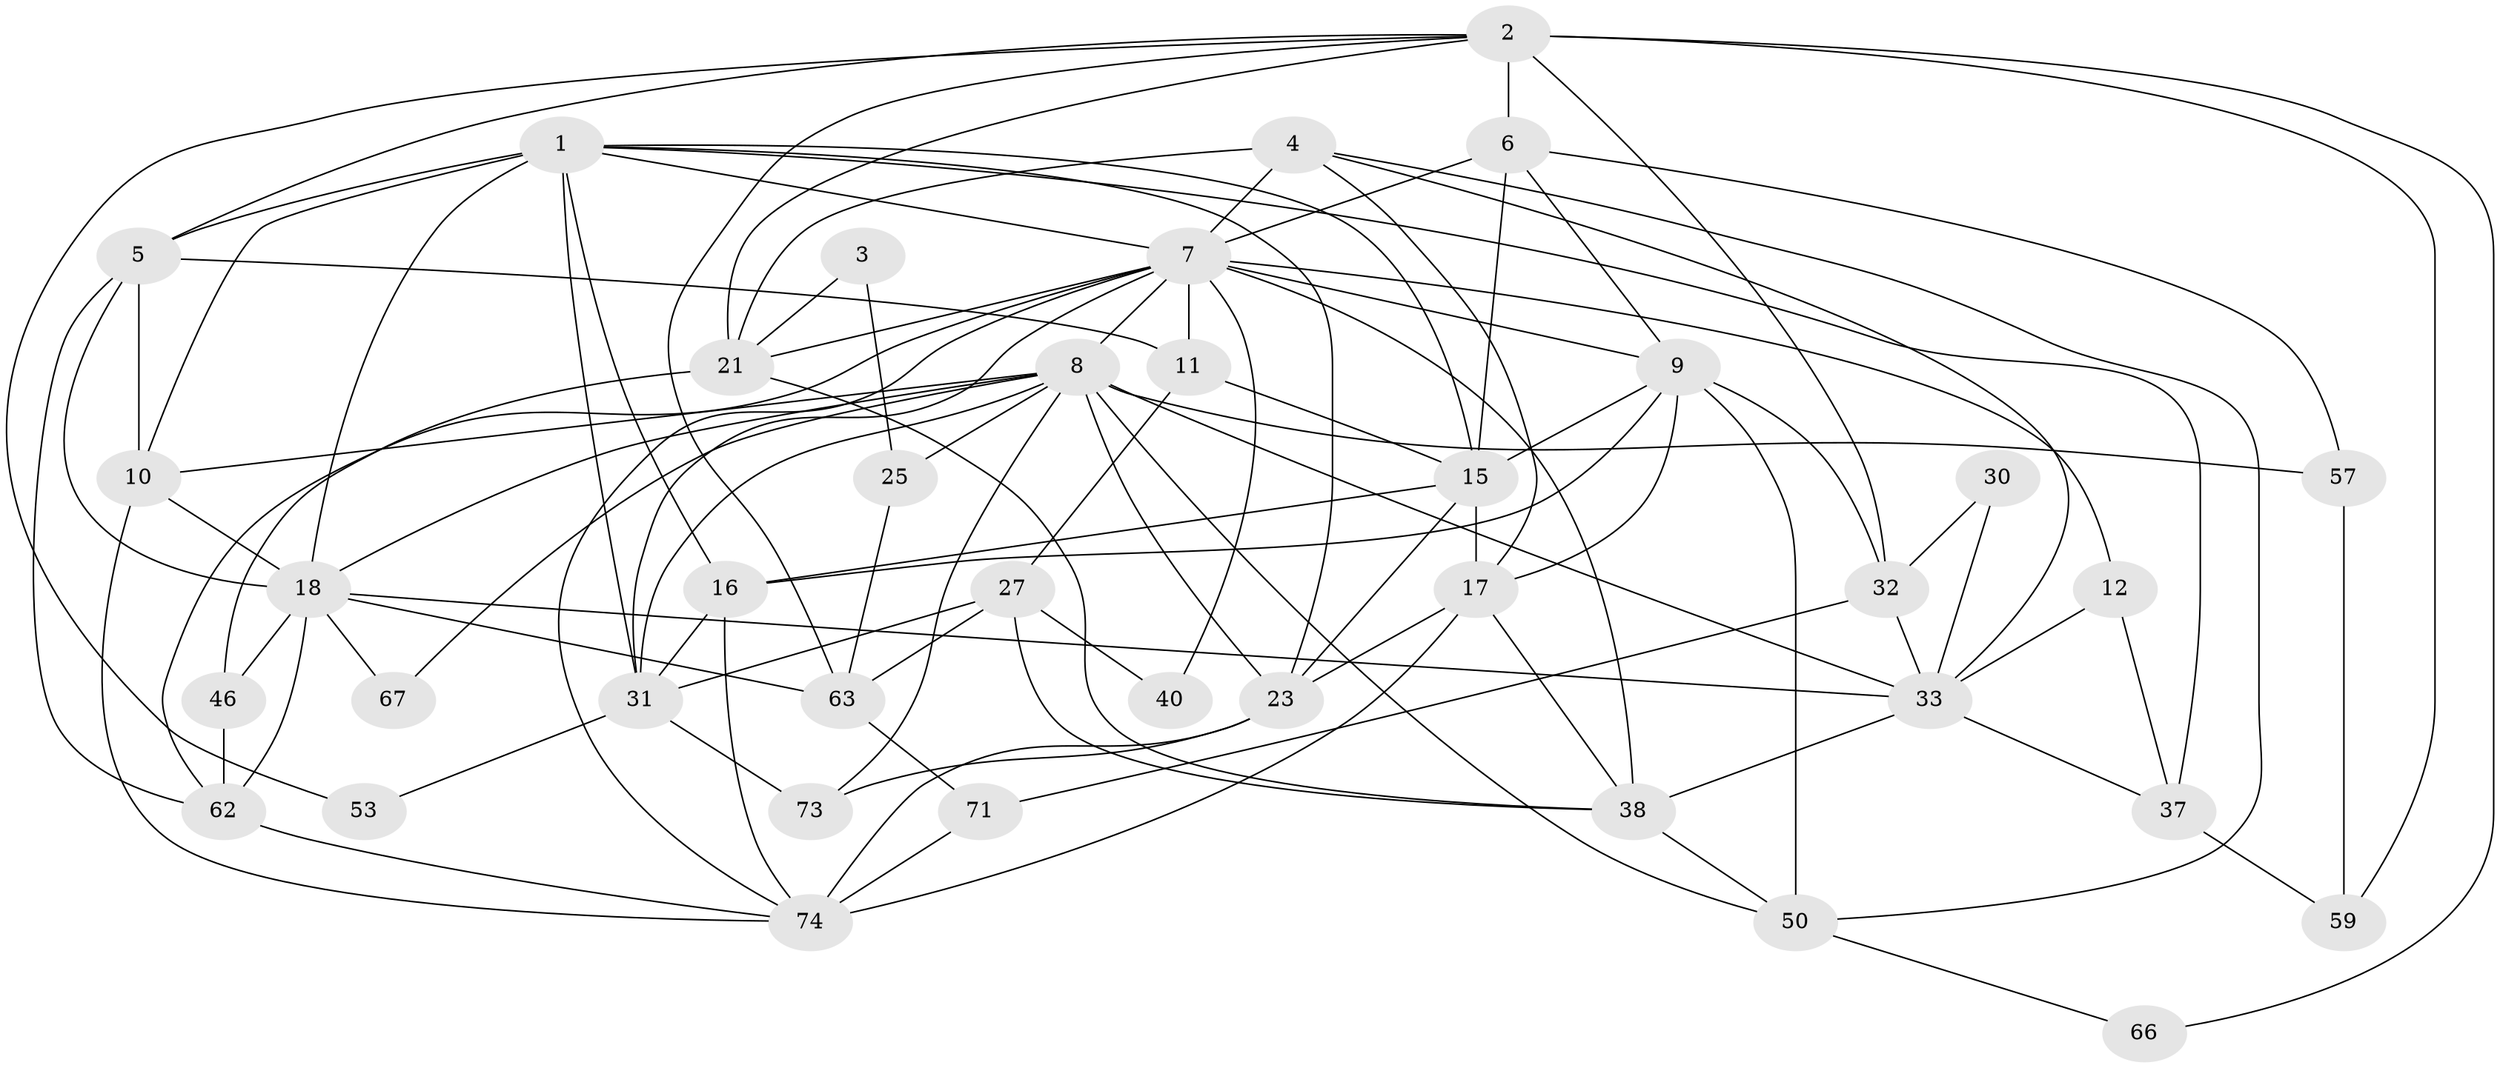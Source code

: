 // original degree distribution, {4: 0.11392405063291139, 5: 0.26582278481012656, 2: 0.16455696202531644, 7: 0.0379746835443038, 3: 0.3037974683544304, 6: 0.10126582278481013, 8: 0.012658227848101266}
// Generated by graph-tools (version 1.1) at 2025/14/03/09/25 04:14:49]
// undirected, 39 vertices, 101 edges
graph export_dot {
graph [start="1"]
  node [color=gray90,style=filled];
  1 [super="+64+20"];
  2 [super="+65+26"];
  3;
  4 [super="+48"];
  5 [super="+14"];
  6 [super="+72"];
  7 [super="+13+75+34"];
  8 [super="+19"];
  9 [super="+41"];
  10 [super="+39"];
  11;
  12;
  15 [super="+60"];
  16 [super="+36"];
  17 [super="+22"];
  18 [super="+52+54"];
  21 [super="+43+24"];
  23 [super="+69"];
  25;
  27 [super="+49"];
  30;
  31 [super="+68"];
  32;
  33 [super="+61+47"];
  37;
  38;
  40;
  46;
  50;
  53;
  57;
  59;
  62;
  63;
  66;
  67;
  71;
  73;
  74 [super="+77"];
  1 -- 37 [weight=2];
  1 -- 7 [weight=3];
  1 -- 18;
  1 -- 5 [weight=2];
  1 -- 15;
  1 -- 16;
  1 -- 23;
  1 -- 31;
  1 -- 10 [weight=2];
  2 -- 32;
  2 -- 63;
  2 -- 66;
  2 -- 53;
  2 -- 6 [weight=2];
  2 -- 59;
  2 -- 5;
  2 -- 21;
  3 -- 25;
  3 -- 21;
  4 -- 17;
  4 -- 33;
  4 -- 50;
  4 -- 21;
  4 -- 7 [weight=2];
  5 -- 11;
  5 -- 18;
  5 -- 62;
  5 -- 10;
  6 -- 9;
  6 -- 15 [weight=2];
  6 -- 57;
  6 -- 7;
  7 -- 11 [weight=2];
  7 -- 9 [weight=2];
  7 -- 12;
  7 -- 62;
  7 -- 74;
  7 -- 21;
  7 -- 31;
  7 -- 38;
  7 -- 40;
  7 -- 8;
  8 -- 23;
  8 -- 33;
  8 -- 67;
  8 -- 73;
  8 -- 10;
  8 -- 18;
  8 -- 50;
  8 -- 25;
  8 -- 31;
  8 -- 57;
  9 -- 50;
  9 -- 32;
  9 -- 16 [weight=2];
  9 -- 17;
  9 -- 15;
  10 -- 18;
  10 -- 74 [weight=2];
  11 -- 15;
  11 -- 27;
  12 -- 37;
  12 -- 33;
  15 -- 17;
  15 -- 16;
  15 -- 23;
  16 -- 74;
  16 -- 31;
  17 -- 74 [weight=2];
  17 -- 38;
  17 -- 23;
  18 -- 46;
  18 -- 67;
  18 -- 33;
  18 -- 63;
  18 -- 62;
  21 -- 46;
  21 -- 38;
  23 -- 73;
  23 -- 74;
  25 -- 63;
  27 -- 63;
  27 -- 38;
  27 -- 40;
  27 -- 31;
  30 -- 32;
  30 -- 33;
  31 -- 73;
  31 -- 53;
  32 -- 71;
  32 -- 33;
  33 -- 37;
  33 -- 38;
  37 -- 59;
  38 -- 50;
  46 -- 62;
  50 -- 66;
  57 -- 59;
  62 -- 74;
  63 -- 71;
  71 -- 74 [weight=2];
}
